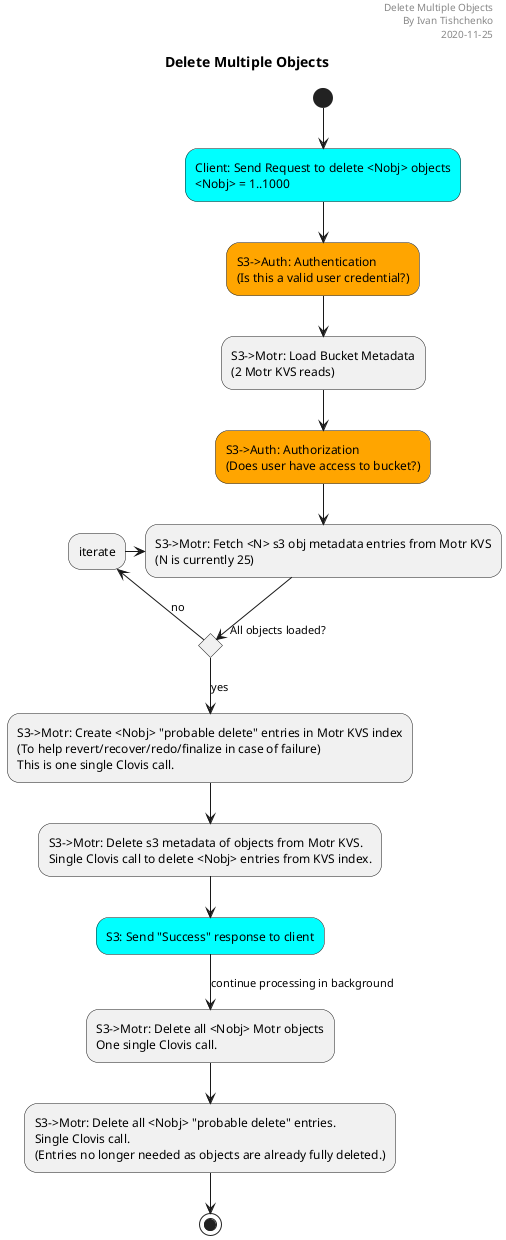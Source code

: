 @startuml

header Delete Multiple Objects\n By Ivan Tishchenko\n 2020-11-25

title Delete Multiple Objects

skinparam activity {
  BackgroundColor<< Client >> Cyan
  BackgroundColor<< Auth >> Orange
}

(*) --> "Client: Send Request to delete <Nobj> objects\n<Nobj> = 1..1000" << Client >>
--> S3->Auth: Authentication\n(Is this a valid user credential?) << Auth >>
--> "S3->Motr: Load Bucket Metadata\n(2 Motr KVS reads)"
--> "S3->Auth: Authorization\n(Does user have access to bucket?)" << Auth >>
--> S3->Motr: Fetch <N> s3 obj metadata entries from Motr KVS\n(N is currently 25)
if "All objects loaded?" then
 -->[no] iterate
 -> S3->Motr: Fetch <N> s3 obj metadata entries from Motr KVS\n(N is currently 25)
else
 -->[yes] S3->Motr: Create <Nobj> "probable delete" entries in Motr KVS index\n(To help revert/recover/redo/finalize in case of failure)\nThis is one single Clovis call.
 --> S3->Motr: Delete s3 metadata of objects from Motr KVS.\nSingle Clovis call to delete <Nobj> entries from KVS index.
 --> S3: Send "Success" response to client << Client >>
 --> [continue processing in background] S3->Motr: Delete all <Nobj> Motr objects\nOne single Clovis call.
 --> S3->Motr: Delete all <Nobj> "probable delete" entries.\nSingle Clovis call.\n(Entries no longer needed as objects are already fully deleted.)
 --> (*)
endif

@enduml
